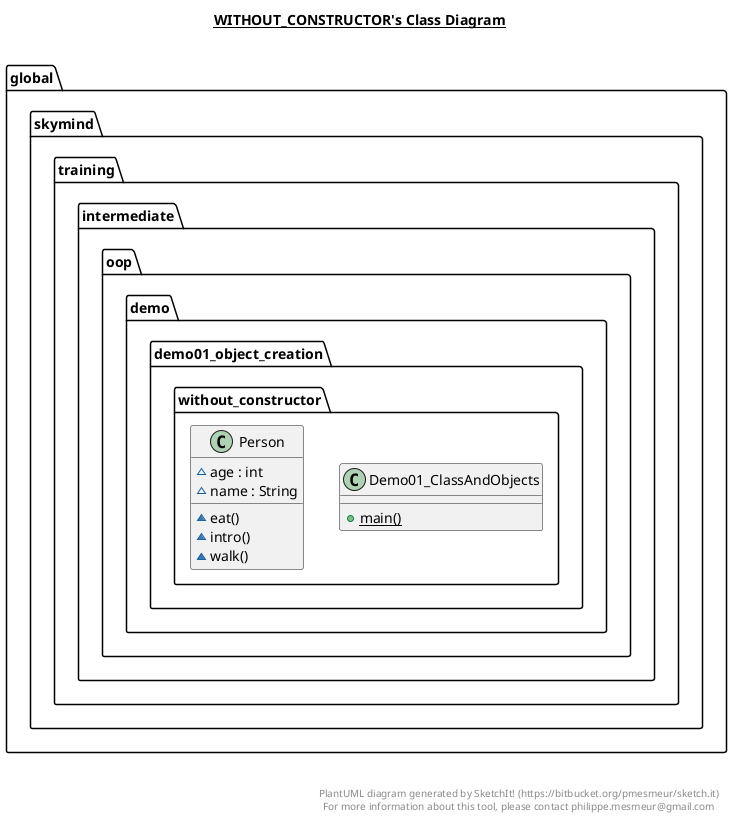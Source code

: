 @startuml

title __WITHOUT_CONSTRUCTOR's Class Diagram__\n

  namespace global.skymind {
    namespace training.intermediate.oop.demo.demo01_object_creation {
      namespace without_constructor {
        class global.skymind.training.intermediate.oop.demo.demo01_object_creation.without_constructor.Demo01_ClassAndObjects {
            {static} + main()
        }
      }
    }
  }
  

  namespace global.skymind {
    namespace training.intermediate.oop.demo.demo01_object_creation {
      namespace without_constructor {
        class global.skymind.training.intermediate.oop.demo.demo01_object_creation.without_constructor.Person {
            ~ age : int
            ~ name : String
            ~ eat()
            ~ intro()
            ~ walk()
        }
      }
    }
  }
  



right footer


PlantUML diagram generated by SketchIt! (https://bitbucket.org/pmesmeur/sketch.it)
For more information about this tool, please contact philippe.mesmeur@gmail.com
endfooter

@enduml
